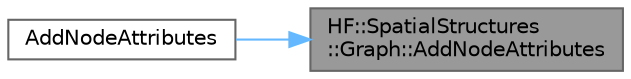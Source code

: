 digraph "HF::SpatialStructures::Graph::AddNodeAttributes"
{
 // LATEX_PDF_SIZE
  bgcolor="transparent";
  edge [fontname=Helvetica,fontsize=10,labelfontname=Helvetica,labelfontsize=10];
  node [fontname=Helvetica,fontsize=10,shape=box,height=0.2,width=0.4];
  rankdir="RL";
  Node1 [label="HF::SpatialStructures\l::Graph::AddNodeAttributes",height=0.2,width=0.4,color="gray40", fillcolor="grey60", style="filled", fontcolor="black",tooltip="Add an attribute to the node at id. If the node at id already has a score for the attribute at name,..."];
  Node1 -> Node2 [dir="back",color="steelblue1",style="solid"];
  Node2 [label="AddNodeAttributes",height=0.2,width=0.4,color="grey40", fillcolor="white", style="filled",URL="$a00458.html#gad7060ed66926e8d028cd2e43e0cb73e6",tooltip="Add a new node attribute in the graph for the nodes at ids."];
}
